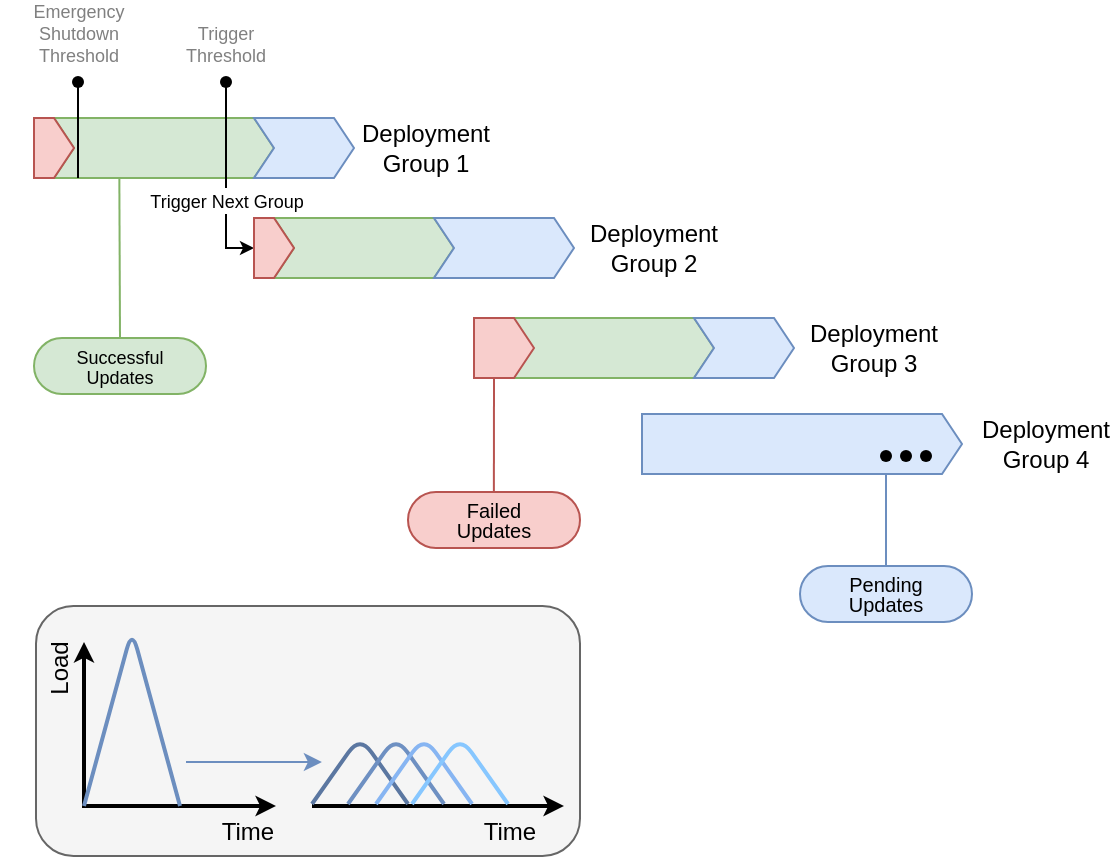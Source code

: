 <mxfile version="28.2.5">
  <diagram name="Page-1" id="4hQ0Vji6YOXjBGBZhYzO">
    <mxGraphModel dx="961" dy="592" grid="1" gridSize="2" guides="1" tooltips="1" connect="1" arrows="1" fold="1" page="1" pageScale="1" pageWidth="827" pageHeight="1169" math="0" shadow="0">
      <root>
        <mxCell id="0" />
        <mxCell id="1" parent="0" />
        <mxCell id="wNYtK6DitPIeJlGkPyxx-61" value="" style="rounded=1;whiteSpace=wrap;html=1;fillColor=#f5f5f5;strokeColor=#666666;fontColor=#333333;" vertex="1" parent="1">
          <mxGeometry x="81" y="514" width="272" height="125" as="geometry" />
        </mxCell>
        <mxCell id="wNYtK6DitPIeJlGkPyxx-4" value="" style="html=1;shadow=0;dashed=0;align=center;verticalAlign=middle;shape=mxgraph.arrows2.arrow;dy=0;dx=10;notch=10;fillColor=#d5e8d4;strokeColor=#82b366;" vertex="1" parent="1">
          <mxGeometry x="90" y="270" width="110" height="30" as="geometry" />
        </mxCell>
        <mxCell id="wNYtK6DitPIeJlGkPyxx-5" value="" style="html=1;shadow=0;dashed=0;align=center;verticalAlign=middle;shape=mxgraph.arrows2.arrow;dy=0;dx=10;notch=10;fillColor=#dae8fc;strokeColor=#6c8ebf;" vertex="1" parent="1">
          <mxGeometry x="190" y="270" width="50" height="30" as="geometry" />
        </mxCell>
        <mxCell id="wNYtK6DitPIeJlGkPyxx-8" value="" style="html=1;shadow=0;dashed=0;align=center;verticalAlign=middle;shape=mxgraph.arrows2.arrow;dy=0;dx=10;notch=0;fillColor=#f8cecc;strokeColor=#b85450;" vertex="1" parent="1">
          <mxGeometry x="80" y="270" width="20" height="30" as="geometry" />
        </mxCell>
        <mxCell id="wNYtK6DitPIeJlGkPyxx-9" value="" style="html=1;shadow=0;dashed=0;align=center;verticalAlign=middle;shape=mxgraph.arrows2.arrow;dy=0;dx=10;notch=10;fillColor=#d5e8d4;strokeColor=#82b366;" vertex="1" parent="1">
          <mxGeometry x="200" y="320" width="90" height="30" as="geometry" />
        </mxCell>
        <mxCell id="wNYtK6DitPIeJlGkPyxx-10" value="" style="html=1;shadow=0;dashed=0;align=center;verticalAlign=middle;shape=mxgraph.arrows2.arrow;dy=0;dx=10;notch=10;fillColor=#dae8fc;strokeColor=#6c8ebf;" vertex="1" parent="1">
          <mxGeometry x="280" y="320" width="70" height="30" as="geometry" />
        </mxCell>
        <mxCell id="wNYtK6DitPIeJlGkPyxx-20" style="edgeStyle=orthogonalEdgeStyle;rounded=0;orthogonalLoop=1;jettySize=auto;html=1;exitX=0;exitY=0.5;exitDx=0;exitDy=0;exitPerimeter=0;endArrow=none;endFill=0;startArrow=classic;startFill=1;endSize=4;startSize=4;" edge="1" parent="1" source="wNYtK6DitPIeJlGkPyxx-11">
          <mxGeometry relative="1" as="geometry">
            <mxPoint x="176" y="302" as="targetPoint" />
          </mxGeometry>
        </mxCell>
        <mxCell id="wNYtK6DitPIeJlGkPyxx-21" value="&lt;font style=&quot;font-size: 9px;&quot;&gt;Trigger Next Group&lt;/font&gt;" style="edgeLabel;html=1;align=center;verticalAlign=middle;resizable=0;points=[];" vertex="1" connectable="0" parent="wNYtK6DitPIeJlGkPyxx-20">
          <mxGeometry x="0.48" relative="1" as="geometry">
            <mxPoint y="-3" as="offset" />
          </mxGeometry>
        </mxCell>
        <mxCell id="wNYtK6DitPIeJlGkPyxx-11" value="" style="html=1;shadow=0;dashed=0;align=center;verticalAlign=middle;shape=mxgraph.arrows2.arrow;dy=0;dx=10;notch=0;fillColor=#f8cecc;strokeColor=#b85450;" vertex="1" parent="1">
          <mxGeometry x="190" y="320" width="20" height="30" as="geometry" />
        </mxCell>
        <mxCell id="wNYtK6DitPIeJlGkPyxx-12" value="" style="html=1;shadow=0;dashed=0;align=center;verticalAlign=middle;shape=mxgraph.arrows2.arrow;dy=0;dx=10;notch=10;fillColor=#d5e8d4;strokeColor=#82b366;" vertex="1" parent="1">
          <mxGeometry x="310" y="370" width="110" height="30" as="geometry" />
        </mxCell>
        <mxCell id="wNYtK6DitPIeJlGkPyxx-13" value="" style="html=1;shadow=0;dashed=0;align=center;verticalAlign=middle;shape=mxgraph.arrows2.arrow;dy=0;dx=10;notch=10;fillColor=#dae8fc;strokeColor=#6c8ebf;" vertex="1" parent="1">
          <mxGeometry x="410" y="370" width="50" height="30" as="geometry" />
        </mxCell>
        <mxCell id="wNYtK6DitPIeJlGkPyxx-14" value="" style="html=1;shadow=0;dashed=0;align=center;verticalAlign=middle;shape=mxgraph.arrows2.arrow;dy=0;dx=10;notch=0;fillColor=#f8cecc;strokeColor=#b85450;" vertex="1" parent="1">
          <mxGeometry x="300" y="370" width="30" height="30" as="geometry" />
        </mxCell>
        <mxCell id="wNYtK6DitPIeJlGkPyxx-22" value="" style="endArrow=none;html=1;rounded=0;startSize=4;endSize=4;jumpSize=4;" edge="1" parent="1" source="wNYtK6DitPIeJlGkPyxx-24">
          <mxGeometry width="50" height="50" relative="1" as="geometry">
            <mxPoint x="176" y="252" as="sourcePoint" />
            <mxPoint x="176" y="304" as="targetPoint" />
          </mxGeometry>
        </mxCell>
        <mxCell id="wNYtK6DitPIeJlGkPyxx-23" value="&lt;div style=&quot;line-height: 90%;&quot;&gt;&lt;font style=&quot;font-size: 9px; line-height: 90%;&quot;&gt;Trigger&lt;/font&gt;&lt;div&gt;&lt;font style=&quot;font-size: 9px; line-height: 90%;&quot;&gt;Threshold&lt;/font&gt;&lt;/div&gt;&lt;/div&gt;" style="text;html=1;align=center;verticalAlign=middle;whiteSpace=wrap;rounded=0;fontColor=#808080;spacing=2;" vertex="1" parent="1">
          <mxGeometry x="147" y="217" width="58" height="30" as="geometry" />
        </mxCell>
        <mxCell id="wNYtK6DitPIeJlGkPyxx-25" value="" style="endArrow=none;html=1;rounded=0;startSize=4;endSize=4;jumpSize=4;" edge="1" parent="1" target="wNYtK6DitPIeJlGkPyxx-24">
          <mxGeometry width="50" height="50" relative="1" as="geometry">
            <mxPoint x="176" y="252" as="sourcePoint" />
            <mxPoint x="176" y="304" as="targetPoint" />
          </mxGeometry>
        </mxCell>
        <mxCell id="wNYtK6DitPIeJlGkPyxx-24" value="" style="shape=waypoint;sketch=0;fillStyle=solid;size=6;pointerEvents=1;points=[];fillColor=none;resizable=0;rotatable=0;perimeter=centerPerimeter;snapToPoint=1;" vertex="1" parent="1">
          <mxGeometry x="166" y="242" width="20" height="20" as="geometry" />
        </mxCell>
        <mxCell id="wNYtK6DitPIeJlGkPyxx-26" value="" style="endArrow=none;html=1;rounded=0;" edge="1" parent="1">
          <mxGeometry width="50" height="50" relative="1" as="geometry">
            <mxPoint x="102" y="300" as="sourcePoint" />
            <mxPoint x="102" y="254" as="targetPoint" />
          </mxGeometry>
        </mxCell>
        <mxCell id="wNYtK6DitPIeJlGkPyxx-27" value="" style="shape=waypoint;sketch=0;fillStyle=solid;size=6;pointerEvents=1;points=[];fillColor=none;resizable=0;rotatable=0;perimeter=centerPerimeter;snapToPoint=1;" vertex="1" parent="1">
          <mxGeometry x="92" y="242" width="20" height="20" as="geometry" />
        </mxCell>
        <mxCell id="wNYtK6DitPIeJlGkPyxx-28" value="&lt;div style=&quot;line-height: 90%;&quot;&gt;&lt;font style=&quot;font-size: 9px; line-height: 90%;&quot;&gt;Emergency&lt;/font&gt;&lt;div&gt;&lt;font style=&quot;font-size: 9px; line-height: 90%;&quot;&gt;Shutdown&lt;/font&gt;&lt;div&gt;&lt;font style=&quot;font-size: 9px; line-height: 90%;&quot;&gt;Threshold&lt;/font&gt;&lt;/div&gt;&lt;/div&gt;&lt;/div&gt;" style="text;html=1;align=center;verticalAlign=middle;whiteSpace=wrap;rounded=0;fontColor=#808080;spacing=2;" vertex="1" parent="1">
          <mxGeometry x="64.5" y="212" width="75" height="30" as="geometry" />
        </mxCell>
        <mxCell id="wNYtK6DitPIeJlGkPyxx-31" value="" style="html=1;shadow=0;dashed=0;align=center;verticalAlign=middle;shape=mxgraph.arrows2.arrow;dy=0;dx=10;notch=0;fillColor=#dae8fc;strokeColor=#6c8ebf;" vertex="1" parent="1">
          <mxGeometry x="384" y="418" width="160" height="30" as="geometry" />
        </mxCell>
        <mxCell id="wNYtK6DitPIeJlGkPyxx-32" value="" style="endArrow=none;html=1;rounded=0;entryX=0.297;entryY=0.988;entryDx=0;entryDy=0;entryPerimeter=0;fillColor=#d5e8d4;strokeColor=#82b366;" edge="1" parent="1" target="wNYtK6DitPIeJlGkPyxx-4">
          <mxGeometry width="50" height="50" relative="1" as="geometry">
            <mxPoint x="123" y="380" as="sourcePoint" />
            <mxPoint x="212" y="460" as="targetPoint" />
          </mxGeometry>
        </mxCell>
        <mxCell id="wNYtK6DitPIeJlGkPyxx-34" value="" style="html=1;dashed=0;whiteSpace=wrap;shape=mxgraph.dfd.start;fillColor=#d5e8d4;strokeColor=#82b366;fontSize=10;" vertex="1" parent="1">
          <mxGeometry x="80" y="380" width="86" height="28" as="geometry" />
        </mxCell>
        <mxCell id="wNYtK6DitPIeJlGkPyxx-35" value="&lt;div style=&quot;line-height: 80%;&quot;&gt;&lt;font style=&quot;font-size: 9px; line-height: 80%;&quot;&gt;Successful&lt;/font&gt;&lt;div&gt;&lt;font style=&quot;font-size: 9px; line-height: 80%;&quot;&gt;Updates&lt;/font&gt;&lt;/div&gt;&lt;/div&gt;" style="text;html=1;align=center;verticalAlign=middle;whiteSpace=wrap;rounded=0;" vertex="1" parent="1">
          <mxGeometry x="93" y="379" width="60" height="30" as="geometry" />
        </mxCell>
        <mxCell id="wNYtK6DitPIeJlGkPyxx-36" value="" style="html=1;dashed=0;whiteSpace=wrap;shape=mxgraph.dfd.start;fillColor=#f8cecc;strokeColor=#b85450;fontSize=10;" vertex="1" parent="1">
          <mxGeometry x="267" y="457" width="86" height="28" as="geometry" />
        </mxCell>
        <mxCell id="wNYtK6DitPIeJlGkPyxx-37" value="&lt;div style=&quot;line-height: 80%;&quot;&gt;&lt;font size=&quot;1&quot;&gt;Failed Updates&lt;/font&gt;&lt;/div&gt;" style="text;html=1;align=center;verticalAlign=middle;whiteSpace=wrap;rounded=0;" vertex="1" parent="1">
          <mxGeometry x="280" y="456" width="60" height="30" as="geometry" />
        </mxCell>
        <mxCell id="wNYtK6DitPIeJlGkPyxx-39" value="" style="endArrow=none;html=1;rounded=0;entryX=0;entryY=0;entryDx=10;entryDy=30;entryPerimeter=0;exitX=0.499;exitY=0.027;exitDx=0;exitDy=0;exitPerimeter=0;fillColor=#f8cecc;strokeColor=#b85450;" edge="1" parent="1" source="wNYtK6DitPIeJlGkPyxx-37" target="wNYtK6DitPIeJlGkPyxx-14">
          <mxGeometry width="50" height="50" relative="1" as="geometry">
            <mxPoint x="334" y="404" as="sourcePoint" />
            <mxPoint x="384" y="354" as="targetPoint" />
          </mxGeometry>
        </mxCell>
        <mxCell id="wNYtK6DitPIeJlGkPyxx-40" value="" style="html=1;dashed=0;whiteSpace=wrap;shape=mxgraph.dfd.start;fillColor=#dae8fc;strokeColor=#6c8ebf;fontSize=10;" vertex="1" parent="1">
          <mxGeometry x="463" y="494" width="86" height="28" as="geometry" />
        </mxCell>
        <mxCell id="wNYtK6DitPIeJlGkPyxx-41" value="&lt;div style=&quot;line-height: 80%;&quot;&gt;&lt;font size=&quot;1&quot;&gt;Pending Updates&lt;/font&gt;&lt;/div&gt;" style="text;html=1;align=center;verticalAlign=middle;whiteSpace=wrap;rounded=0;" vertex="1" parent="1">
          <mxGeometry x="476" y="493" width="60" height="30" as="geometry" />
        </mxCell>
        <mxCell id="wNYtK6DitPIeJlGkPyxx-42" value="" style="endArrow=none;html=1;rounded=0;entryX=0;entryY=0;entryDx=10;entryDy=30;entryPerimeter=0;fillColor=#dae8fc;strokeColor=#6c8ebf;" edge="1" parent="1">
          <mxGeometry width="50" height="50" relative="1" as="geometry">
            <mxPoint x="506" y="494" as="sourcePoint" />
            <mxPoint x="506" y="448" as="targetPoint" />
          </mxGeometry>
        </mxCell>
        <mxCell id="wNYtK6DitPIeJlGkPyxx-44" value="Deployment Group 1" style="text;html=1;align=center;verticalAlign=middle;whiteSpace=wrap;rounded=0;" vertex="1" parent="1">
          <mxGeometry x="246" y="270" width="60" height="30" as="geometry" />
        </mxCell>
        <mxCell id="wNYtK6DitPIeJlGkPyxx-45" value="Deployment Group 2" style="text;html=1;align=center;verticalAlign=middle;whiteSpace=wrap;rounded=0;" vertex="1" parent="1">
          <mxGeometry x="360" y="320" width="60" height="30" as="geometry" />
        </mxCell>
        <mxCell id="wNYtK6DitPIeJlGkPyxx-46" value="Deployment Group 3" style="text;html=1;align=center;verticalAlign=middle;whiteSpace=wrap;rounded=0;" vertex="1" parent="1">
          <mxGeometry x="470" y="370" width="60" height="30" as="geometry" />
        </mxCell>
        <mxCell id="wNYtK6DitPIeJlGkPyxx-47" value="Deployment Group 4" style="text;html=1;align=center;verticalAlign=middle;whiteSpace=wrap;rounded=0;" vertex="1" parent="1">
          <mxGeometry x="556" y="418" width="60" height="30" as="geometry" />
        </mxCell>
        <mxCell id="wNYtK6DitPIeJlGkPyxx-48" value="" style="shape=waypoint;sketch=0;fillStyle=solid;size=6;pointerEvents=1;points=[];fillColor=none;resizable=0;rotatable=0;perimeter=centerPerimeter;snapToPoint=1;" vertex="1" parent="1">
          <mxGeometry x="496" y="429" width="20" height="20" as="geometry" />
        </mxCell>
        <mxCell id="wNYtK6DitPIeJlGkPyxx-49" value="" style="shape=waypoint;sketch=0;fillStyle=solid;size=6;pointerEvents=1;points=[];fillColor=none;resizable=0;rotatable=0;perimeter=centerPerimeter;snapToPoint=1;" vertex="1" parent="1">
          <mxGeometry x="506" y="429" width="20" height="20" as="geometry" />
        </mxCell>
        <mxCell id="wNYtK6DitPIeJlGkPyxx-50" value="" style="shape=waypoint;sketch=0;fillStyle=solid;size=6;pointerEvents=1;points=[];fillColor=none;resizable=0;rotatable=0;perimeter=centerPerimeter;snapToPoint=1;" vertex="1" parent="1">
          <mxGeometry x="516" y="429" width="20" height="20" as="geometry" />
        </mxCell>
        <mxCell id="wNYtK6DitPIeJlGkPyxx-51" value="" style="endArrow=classic;html=1;rounded=0;strokeWidth=2;endFill=1;jumpSize=6;endSize=4;startSize=4;" edge="1" parent="1">
          <mxGeometry width="50" height="50" relative="1" as="geometry">
            <mxPoint x="105" y="614" as="sourcePoint" />
            <mxPoint x="201" y="614" as="targetPoint" />
          </mxGeometry>
        </mxCell>
        <mxCell id="wNYtK6DitPIeJlGkPyxx-52" value="" style="endArrow=classic;html=1;rounded=0;strokeWidth=2;startArrow=none;startFill=0;endFill=1;endSize=4;startSize=4;" edge="1" parent="1">
          <mxGeometry width="50" height="50" relative="1" as="geometry">
            <mxPoint x="105" y="615" as="sourcePoint" />
            <mxPoint x="105" y="532" as="targetPoint" />
          </mxGeometry>
        </mxCell>
        <mxCell id="wNYtK6DitPIeJlGkPyxx-53" value="Time" style="text;html=1;align=center;verticalAlign=middle;whiteSpace=wrap;rounded=0;" vertex="1" parent="1">
          <mxGeometry x="157" y="612" width="60" height="30" as="geometry" />
        </mxCell>
        <mxCell id="wNYtK6DitPIeJlGkPyxx-54" value="Load" style="text;html=1;align=center;verticalAlign=middle;whiteSpace=wrap;rounded=0;labelPosition=center;verticalLabelPosition=middle;horizontal=0;" vertex="1" parent="1">
          <mxGeometry x="63" y="530" width="60" height="30" as="geometry" />
        </mxCell>
        <mxCell id="wNYtK6DitPIeJlGkPyxx-55" value="" style="endArrow=none;html=1;rounded=1;curved=0;fillColor=#dae8fc;strokeColor=#6c8ebf;strokeWidth=2;" edge="1" parent="1">
          <mxGeometry width="50" height="50" relative="1" as="geometry">
            <mxPoint x="105" y="614" as="sourcePoint" />
            <mxPoint x="153" y="614" as="targetPoint" />
            <Array as="points">
              <mxPoint x="129" y="526" />
            </Array>
          </mxGeometry>
        </mxCell>
        <mxCell id="wNYtK6DitPIeJlGkPyxx-56" value="" style="endArrow=classic;html=1;rounded=0;strokeWidth=2;endFill=1;endSize=4;startSize=4;" edge="1" parent="1">
          <mxGeometry width="50" height="50" relative="1" as="geometry">
            <mxPoint x="219" y="614" as="sourcePoint" />
            <mxPoint x="345" y="614" as="targetPoint" />
          </mxGeometry>
        </mxCell>
        <mxCell id="wNYtK6DitPIeJlGkPyxx-57" value="" style="endArrow=none;html=1;rounded=1;curved=0;fillColor=#dae8fc;strokeColor=#5B77A1;strokeWidth=2;" edge="1" parent="1">
          <mxGeometry width="50" height="50" relative="1" as="geometry">
            <mxPoint x="219" y="613" as="sourcePoint" />
            <mxPoint x="267" y="613" as="targetPoint" />
            <Array as="points">
              <mxPoint x="243" y="579" />
            </Array>
          </mxGeometry>
        </mxCell>
        <mxCell id="wNYtK6DitPIeJlGkPyxx-58" value="" style="endArrow=none;html=1;rounded=1;curved=0;fillColor=#dae8fc;strokeColor=#6E90C2;strokeWidth=2;" edge="1" parent="1">
          <mxGeometry width="50" height="50" relative="1" as="geometry">
            <mxPoint x="237" y="613" as="sourcePoint" />
            <mxPoint x="285" y="613" as="targetPoint" />
            <Array as="points">
              <mxPoint x="261" y="579" />
            </Array>
          </mxGeometry>
        </mxCell>
        <mxCell id="wNYtK6DitPIeJlGkPyxx-59" value="" style="endArrow=none;html=1;rounded=1;curved=0;fillColor=#dae8fc;strokeColor=#87B5F2;strokeWidth=2;" edge="1" parent="1">
          <mxGeometry width="50" height="50" relative="1" as="geometry">
            <mxPoint x="251" y="613" as="sourcePoint" />
            <mxPoint x="299" y="613" as="targetPoint" />
            <Array as="points">
              <mxPoint x="275" y="579" />
            </Array>
          </mxGeometry>
        </mxCell>
        <mxCell id="wNYtK6DitPIeJlGkPyxx-60" value="" style="endArrow=none;html=1;rounded=1;curved=0;fillColor=#dae8fc;strokeColor=#87C7FF;strokeWidth=2;" edge="1" parent="1">
          <mxGeometry width="50" height="50" relative="1" as="geometry">
            <mxPoint x="269" y="613" as="sourcePoint" />
            <mxPoint x="317" y="613" as="targetPoint" />
            <Array as="points">
              <mxPoint x="293" y="579" />
            </Array>
          </mxGeometry>
        </mxCell>
        <mxCell id="wNYtK6DitPIeJlGkPyxx-66" value="" style="endArrow=classic;html=1;rounded=0;entryX=0.577;entryY=0.64;entryDx=0;entryDy=0;entryPerimeter=0;fillColor=#dae8fc;strokeColor=#6c8ebf;" edge="1" parent="1">
          <mxGeometry width="50" height="50" relative="1" as="geometry">
            <mxPoint x="156" y="592" as="sourcePoint" />
            <mxPoint x="223.944" y="592" as="targetPoint" />
          </mxGeometry>
        </mxCell>
        <mxCell id="wNYtK6DitPIeJlGkPyxx-67" value="Time" style="text;html=1;align=center;verticalAlign=middle;whiteSpace=wrap;rounded=0;" vertex="1" parent="1">
          <mxGeometry x="288" y="612" width="60" height="30" as="geometry" />
        </mxCell>
      </root>
    </mxGraphModel>
  </diagram>
</mxfile>
